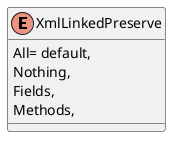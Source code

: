 @startuml
enum XmlLinkedPreserve {
    All= default,
    Nothing,
    Fields,
    Methods,
}
@enduml
